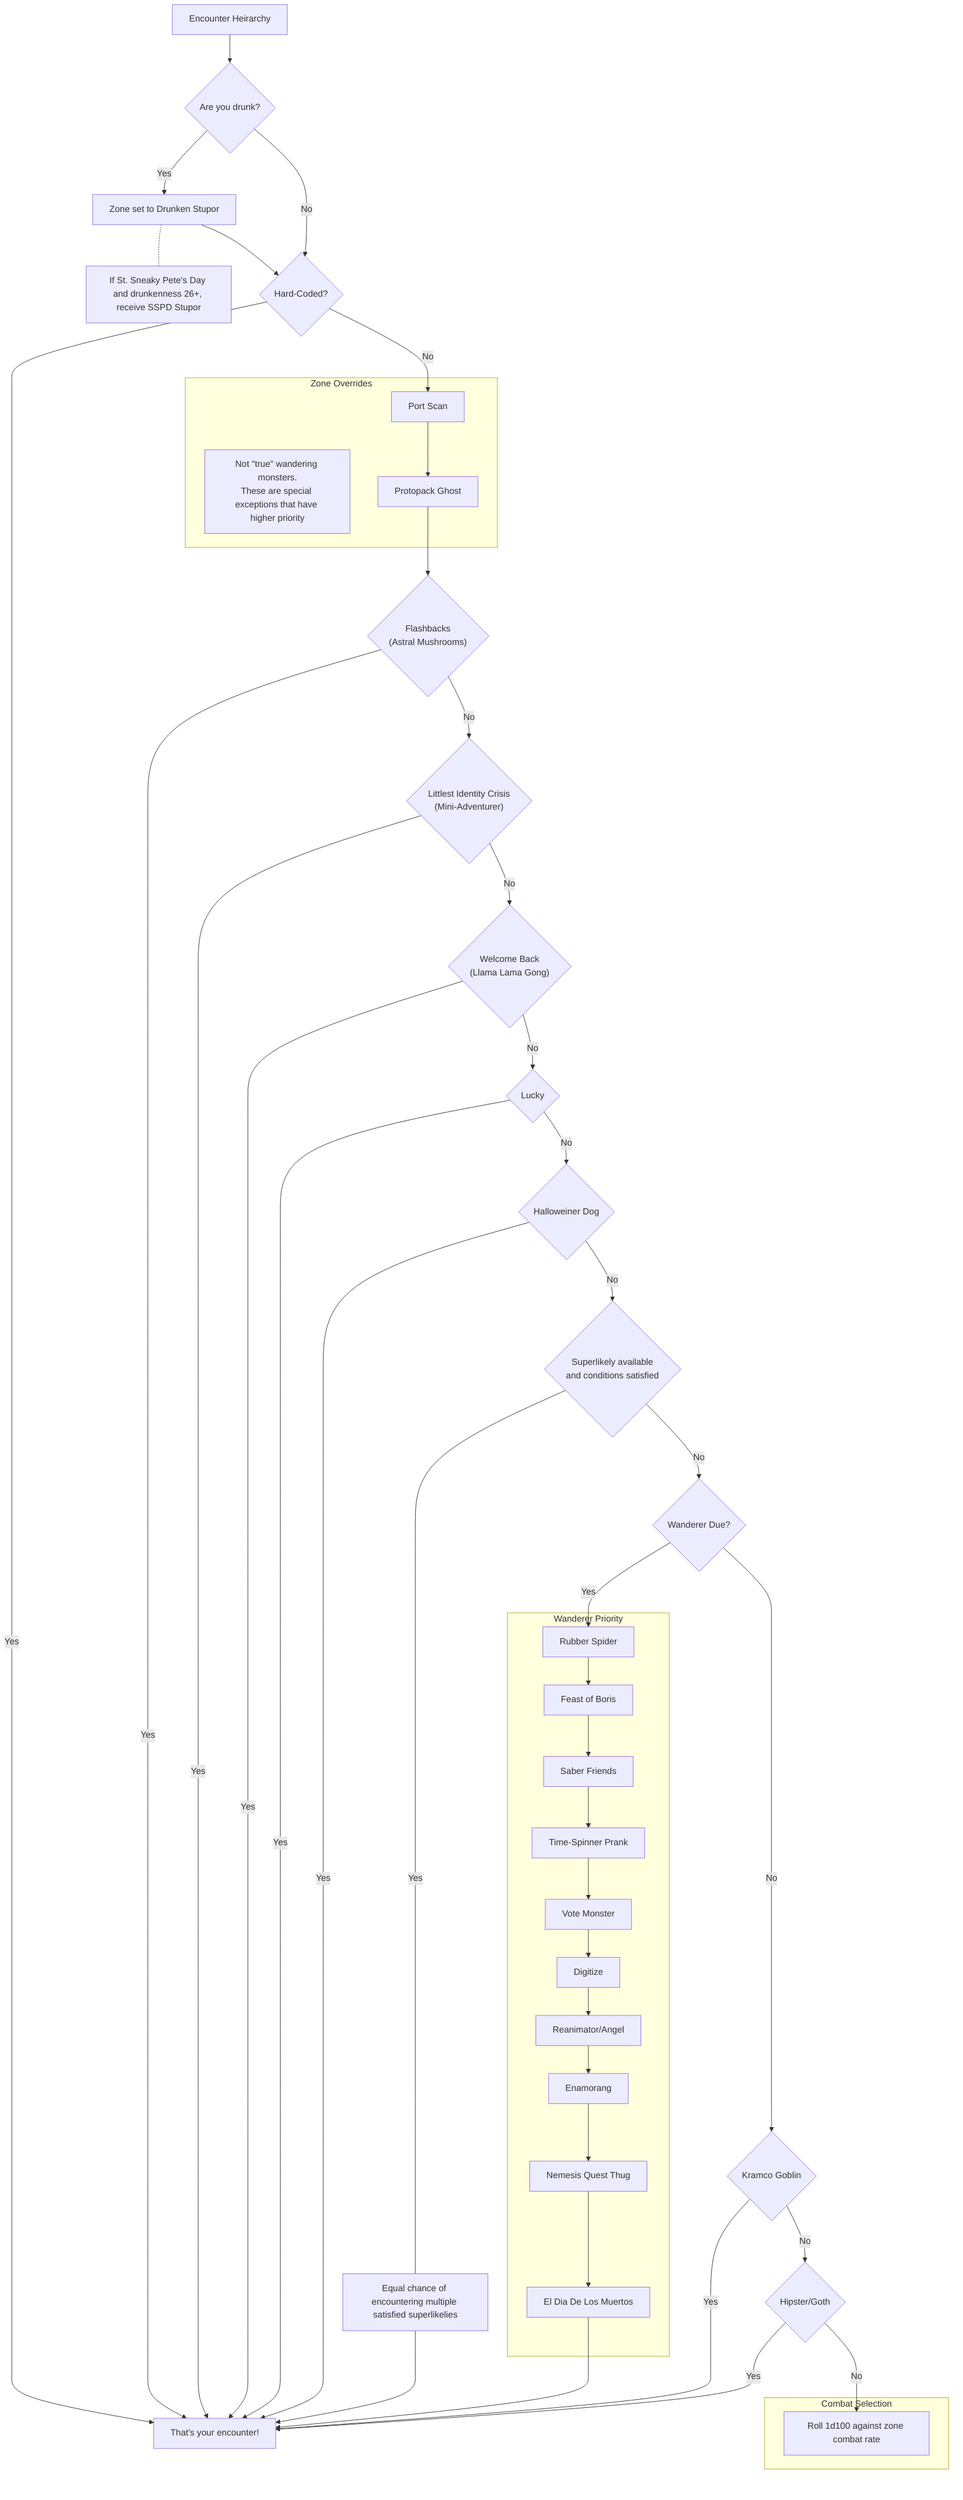 flowchart TD
    Title[Encounter Heirarchy] --> Drunk{Are you drunk?}
    Drunk --> |Yes| DrunkZone[Zone set to Drunken Stupor]
    Drunk --> |No| HardCoded
    DrunkZone -.- SSPD[If St. Sneaky Pete's Day and drunkenness 26+, receive SSPD Stupor]
    DrunkZone --> HardCoded
    HardCoded{Hard-Coded?}
    HardCoded --> |Yes| Encounter
    HardCoded --> |No| PortScan

    subgraph "Zone Overrides"
        ZoneOverrideNote["Not &quot;true&quot; wandering monsters.<br>These are special exceptions that have higher priority"]
        PortScan[Port Scan] --> ProtoPack[Protopack Ghost]
    end
    ProtoPack --> AstralMushroom

    AstralMushroom{"Flashbacks<br />(Astral Mushrooms)"} --> |Yes| Encounter
    AstralMushroom --> |No| MiniAdventurer

    MiniAdventurer{"Littlest Identity Crisis<br />(Mini-Adventurer)"} --> |Yes| Encounter
    MiniAdventurer --> |No| LlamaLama

    LlamaLama{"Welcome Back<br />(Llama Lama Gong)"} --> |Yes| Encounter
    LlamaLama --> |No| Lucky

    Lucky{"Lucky"} --> |Yes| Encounter
    Lucky --> |No| Halloweiner

    Halloweiner{"Halloweiner Dog"} --> |Yes| Encounter
    Halloweiner --> |No| SuperLikely

    SuperLikely{"Superlikely available<br>and conditions satisfied"} --- |Yes| SuperlikelyNote["Equal chance of encountering multiple satisfied superlikelies"] --> Encounter
    SuperLikely --> |No| Wanderers

    Wanderers{Wanderer Due?}
    Wanderers --> |Yes| RubberSpider
    Wanderers --> |No| Kramco

    %% Wanderer Priority
    subgraph "Wanderer Priority"
        RubberSpider[Rubber Spider] -->
        FeastOfBoris[Feast of Boris] -->
        Saber[Saber Friends] -->
        TimeSpinner[Time-Spinner Prank] -->
        VotingBooth[Vote Monster] -->
        Digitize[Digitize] -->
        Wink[Reanimator/Angel] -->
        Enamorang -->
        Nemesis[Nemesis Quest Thug] -->
        EDLMB[El Dia De Los Muertos]
    end
    EDLMB --> Encounter

    Kramco{Kramco Goblin} --> |Yes| Encounter
    Kramco --> |No| Hipster

    Hipster{Hipster/Goth} --> |Yes| Encounter
    Hipster --> |No| RollCombat

    subgraph "Combat Selection"
        RollCombat[Roll 1d100 against zone combat rate]
    end

    Encounter[That's your encounter!]
